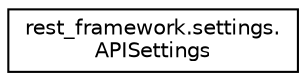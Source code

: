 digraph "Graphical Class Hierarchy"
{
 // LATEX_PDF_SIZE
  edge [fontname="Helvetica",fontsize="10",labelfontname="Helvetica",labelfontsize="10"];
  node [fontname="Helvetica",fontsize="10",shape=record];
  rankdir="LR";
  Node0 [label="rest_framework.settings.\lAPISettings",height=0.2,width=0.4,color="black", fillcolor="white", style="filled",URL="$classrest__framework_1_1settings_1_1_a_p_i_settings.html",tooltip=" "];
}
